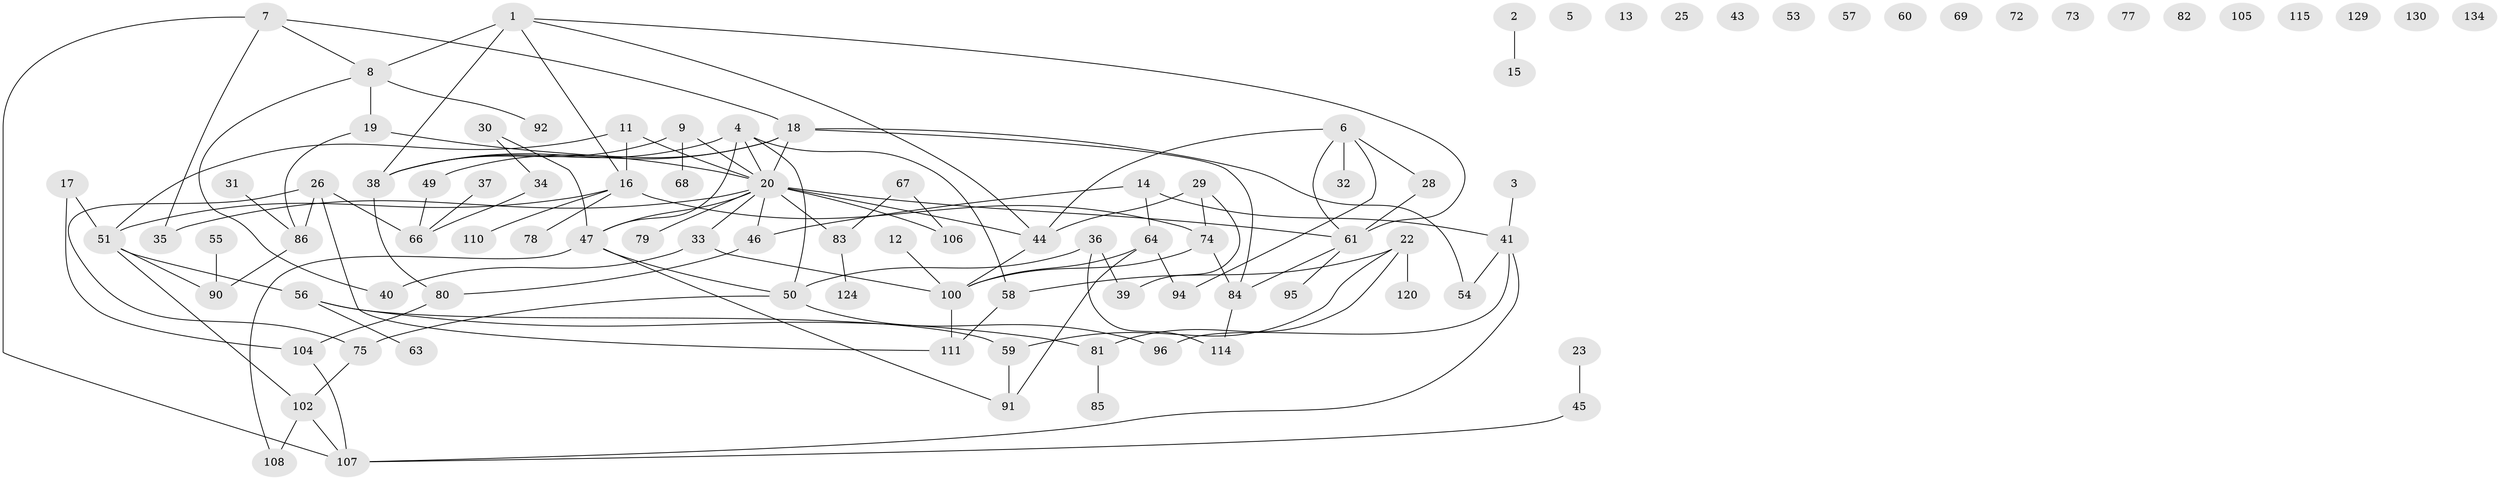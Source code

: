 // original degree distribution, {5: 0.036231884057971016, 1: 0.16666666666666666, 0: 0.12318840579710146, 4: 0.13768115942028986, 2: 0.2391304347826087, 3: 0.2608695652173913, 6: 0.021739130434782608, 7: 0.014492753623188406}
// Generated by graph-tools (version 1.1) at 2025/16/03/04/25 18:16:31]
// undirected, 96 vertices, 120 edges
graph export_dot {
graph [start="1"]
  node [color=gray90,style=filled];
  1 [super="+10"];
  2;
  3;
  4;
  5;
  6 [super="+126"];
  7;
  8 [super="+21+133"];
  9;
  11 [super="+24+76"];
  12 [super="+48"];
  13;
  14;
  15;
  16 [super="+88+103"];
  17;
  18;
  19;
  20 [super="+98+27+113+101"];
  22;
  23;
  25;
  26;
  28;
  29 [super="+71"];
  30 [super="+65"];
  31;
  32;
  33;
  34;
  35;
  36;
  37;
  38 [super="+42+93"];
  39 [super="+62"];
  40;
  41 [super="+122"];
  43;
  44 [super="+131+117"];
  45;
  46;
  47 [super="+70"];
  49;
  50;
  51 [super="+97+52"];
  53;
  54;
  55;
  56;
  57;
  58;
  59 [super="+121"];
  60;
  61 [super="+99+109"];
  63;
  64;
  66 [super="+89+112"];
  67;
  68;
  69;
  72;
  73;
  74 [super="+123"];
  75 [super="+132"];
  77;
  78;
  79;
  80;
  81;
  82;
  83;
  84 [super="+87"];
  85;
  86;
  90;
  91;
  92;
  94;
  95;
  96;
  100;
  102 [super="+119"];
  104;
  105;
  106;
  107 [super="+116"];
  108;
  110;
  111;
  114;
  115;
  120;
  124;
  129;
  130;
  134;
  1 -- 61;
  1 -- 44;
  1 -- 8 [weight=2];
  1 -- 38;
  1 -- 16;
  2 -- 15;
  3 -- 41;
  4 -- 50;
  4 -- 58;
  4 -- 47;
  4 -- 20;
  4 -- 38;
  6 -- 32;
  6 -- 94;
  6 -- 44;
  6 -- 28;
  6 -- 61;
  7 -- 18;
  7 -- 35;
  7 -- 8;
  7 -- 107;
  8 -- 40;
  8 -- 19;
  8 -- 92;
  9 -- 38;
  9 -- 68;
  9 -- 20;
  11 -- 16;
  11 -- 51;
  11 -- 20;
  12 -- 100;
  14 -- 41;
  14 -- 46;
  14 -- 64;
  16 -- 110;
  16 -- 51;
  16 -- 74;
  16 -- 78;
  17 -- 104;
  17 -- 51;
  18 -- 20;
  18 -- 49;
  18 -- 54;
  18 -- 38;
  18 -- 84;
  19 -- 20;
  19 -- 86;
  20 -- 33;
  20 -- 79;
  20 -- 35;
  20 -- 83;
  20 -- 106;
  20 -- 46;
  20 -- 47;
  20 -- 61 [weight=2];
  20 -- 44;
  22 -- 58;
  22 -- 59;
  22 -- 81;
  22 -- 120;
  23 -- 45;
  26 -- 66;
  26 -- 75;
  26 -- 86;
  26 -- 111;
  28 -- 61;
  29 -- 39;
  29 -- 44;
  29 -- 74;
  30 -- 34;
  30 -- 47;
  31 -- 86;
  33 -- 40;
  33 -- 100;
  34 -- 66;
  36 -- 50;
  36 -- 114;
  36 -- 39;
  37 -- 66;
  38 -- 80;
  41 -- 54;
  41 -- 96;
  41 -- 107;
  44 -- 100 [weight=2];
  45 -- 107;
  46 -- 80;
  47 -- 50;
  47 -- 91;
  47 -- 108;
  49 -- 66;
  50 -- 96;
  50 -- 75;
  51 -- 56;
  51 -- 90;
  51 -- 102;
  55 -- 90;
  56 -- 63;
  56 -- 81;
  56 -- 59;
  58 -- 111;
  59 -- 91;
  61 -- 84;
  61 -- 95;
  64 -- 91;
  64 -- 94;
  64 -- 100;
  67 -- 83;
  67 -- 106;
  74 -- 84;
  74 -- 100;
  75 -- 102;
  80 -- 104;
  81 -- 85;
  83 -- 124;
  84 -- 114;
  86 -- 90;
  100 -- 111;
  102 -- 107;
  102 -- 108;
  104 -- 107;
}
